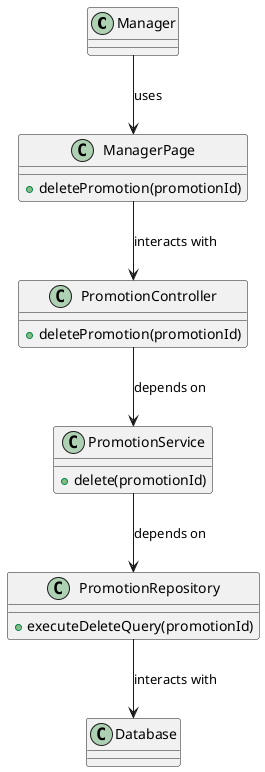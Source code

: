 @startuml
class Manager {
}

class ManagerPage {
  +deletePromotion(promotionId)
}

class PromotionController {
  +deletePromotion(promotionId)
}

class PromotionService {
  +delete(promotionId)
}

class PromotionRepository {
  +executeDeleteQuery(promotionId)
}

class Database {
}

Manager --> ManagerPage : uses
ManagerPage --> PromotionController : interacts with
PromotionController --> PromotionService : depends on
PromotionService --> PromotionRepository : depends on
PromotionRepository --> Database : interacts with
@enduml
